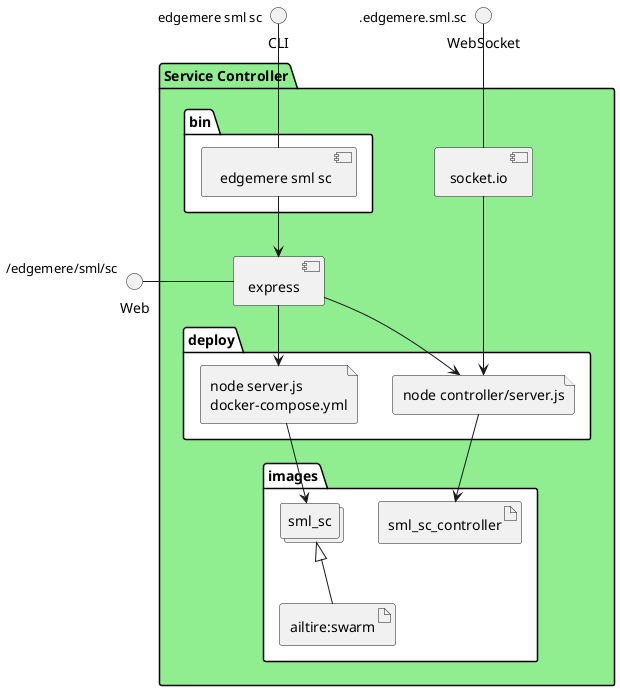 @startuml
  interface CLI
  interface Web
  interface WebSocket
package "Service Controller" #lightgreen {
  component express as REST
  component socket.io as socket
  folder bin #ffffff {
    component " edgemere sml sc" as binName
  }
  binName --> REST

  folder deploy #ffffff {
      file "node server.js\ndocker-compose.yml" as sml_sc_container
      REST --> sml_sc_container

  
    file "node controller/server.js" as controller_container
    REST --> controller_container
    socket ---> controller_container
  
  }
  folder images #ffffff {
    collections "sml_sc" as sml_scimage
    artifact "ailtire:swarm" as ailtireswarm
    sml_scimage <|-- ailtireswarm
    sml_sc_container --> sml_scimage

  
      artifact sml_sc_controller
      controller_container --> sml_sc_controller
    
  }
}
CLI " edgemere sml sc" -- binName
Web "/edgemere/sml/sc" - REST
WebSocket ".edgemere.sml.sc" -- socket

@enduml
